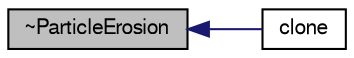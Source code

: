 digraph "~ParticleErosion"
{
  bgcolor="transparent";
  edge [fontname="FreeSans",fontsize="10",labelfontname="FreeSans",labelfontsize="10"];
  node [fontname="FreeSans",fontsize="10",shape=record];
  rankdir="LR";
  Node58 [label="~ParticleErosion",height=0.2,width=0.4,color="black", fillcolor="grey75", style="filled", fontcolor="black"];
  Node58 -> Node59 [dir="back",color="midnightblue",fontsize="10",style="solid",fontname="FreeSans"];
  Node59 [label="clone",height=0.2,width=0.4,color="black",URL="$a23986.html#ac06f60505978b74330f728e176449866",tooltip="Construct and return a clone. "];
}
